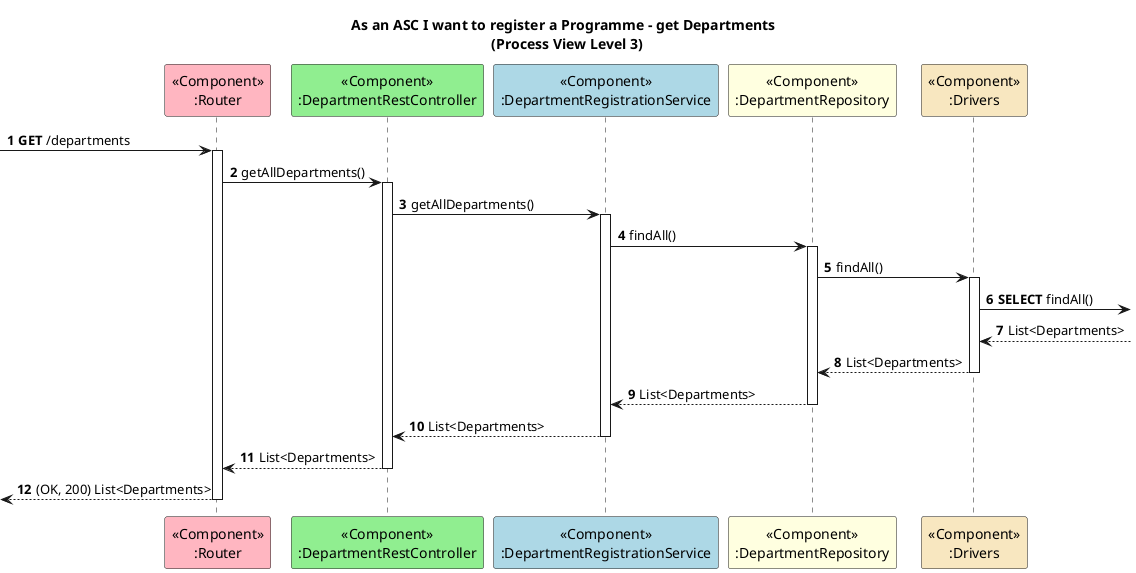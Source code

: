 @startuml

autonumber

title As an ASC I want to register a Programme - get Departments \n (Process View Level 3)

participant "<<Component>>\n:Router" as RT #lightpink
participant "<<Component>>\n:DepartmentRestController" as C #lightgreen
participant "<<Component>>\n:DepartmentRegistrationService" as S #lightblue
participant "<<Component>>\n:DepartmentRepository" as R #lightyellow
participant "<<Component>>\n:Drivers" as Drivers #strategy

 -> RT ++: **GET** /departments
RT -> C ++: getAllDepartments()
C -> S ++: getAllDepartments()
S -> R ++: findAll()
R -> Drivers ++: findAll()
Drivers -> : **SELECT** findAll()
Drivers <-- : List<Departments>
Drivers --> R --: List<Departments>
R --> S --: List<Departments>
S --> C --: List<Departments>
C --> RT --: List<Departments>
<-- RT --: (OK, 200) List<Departments>

@enduml